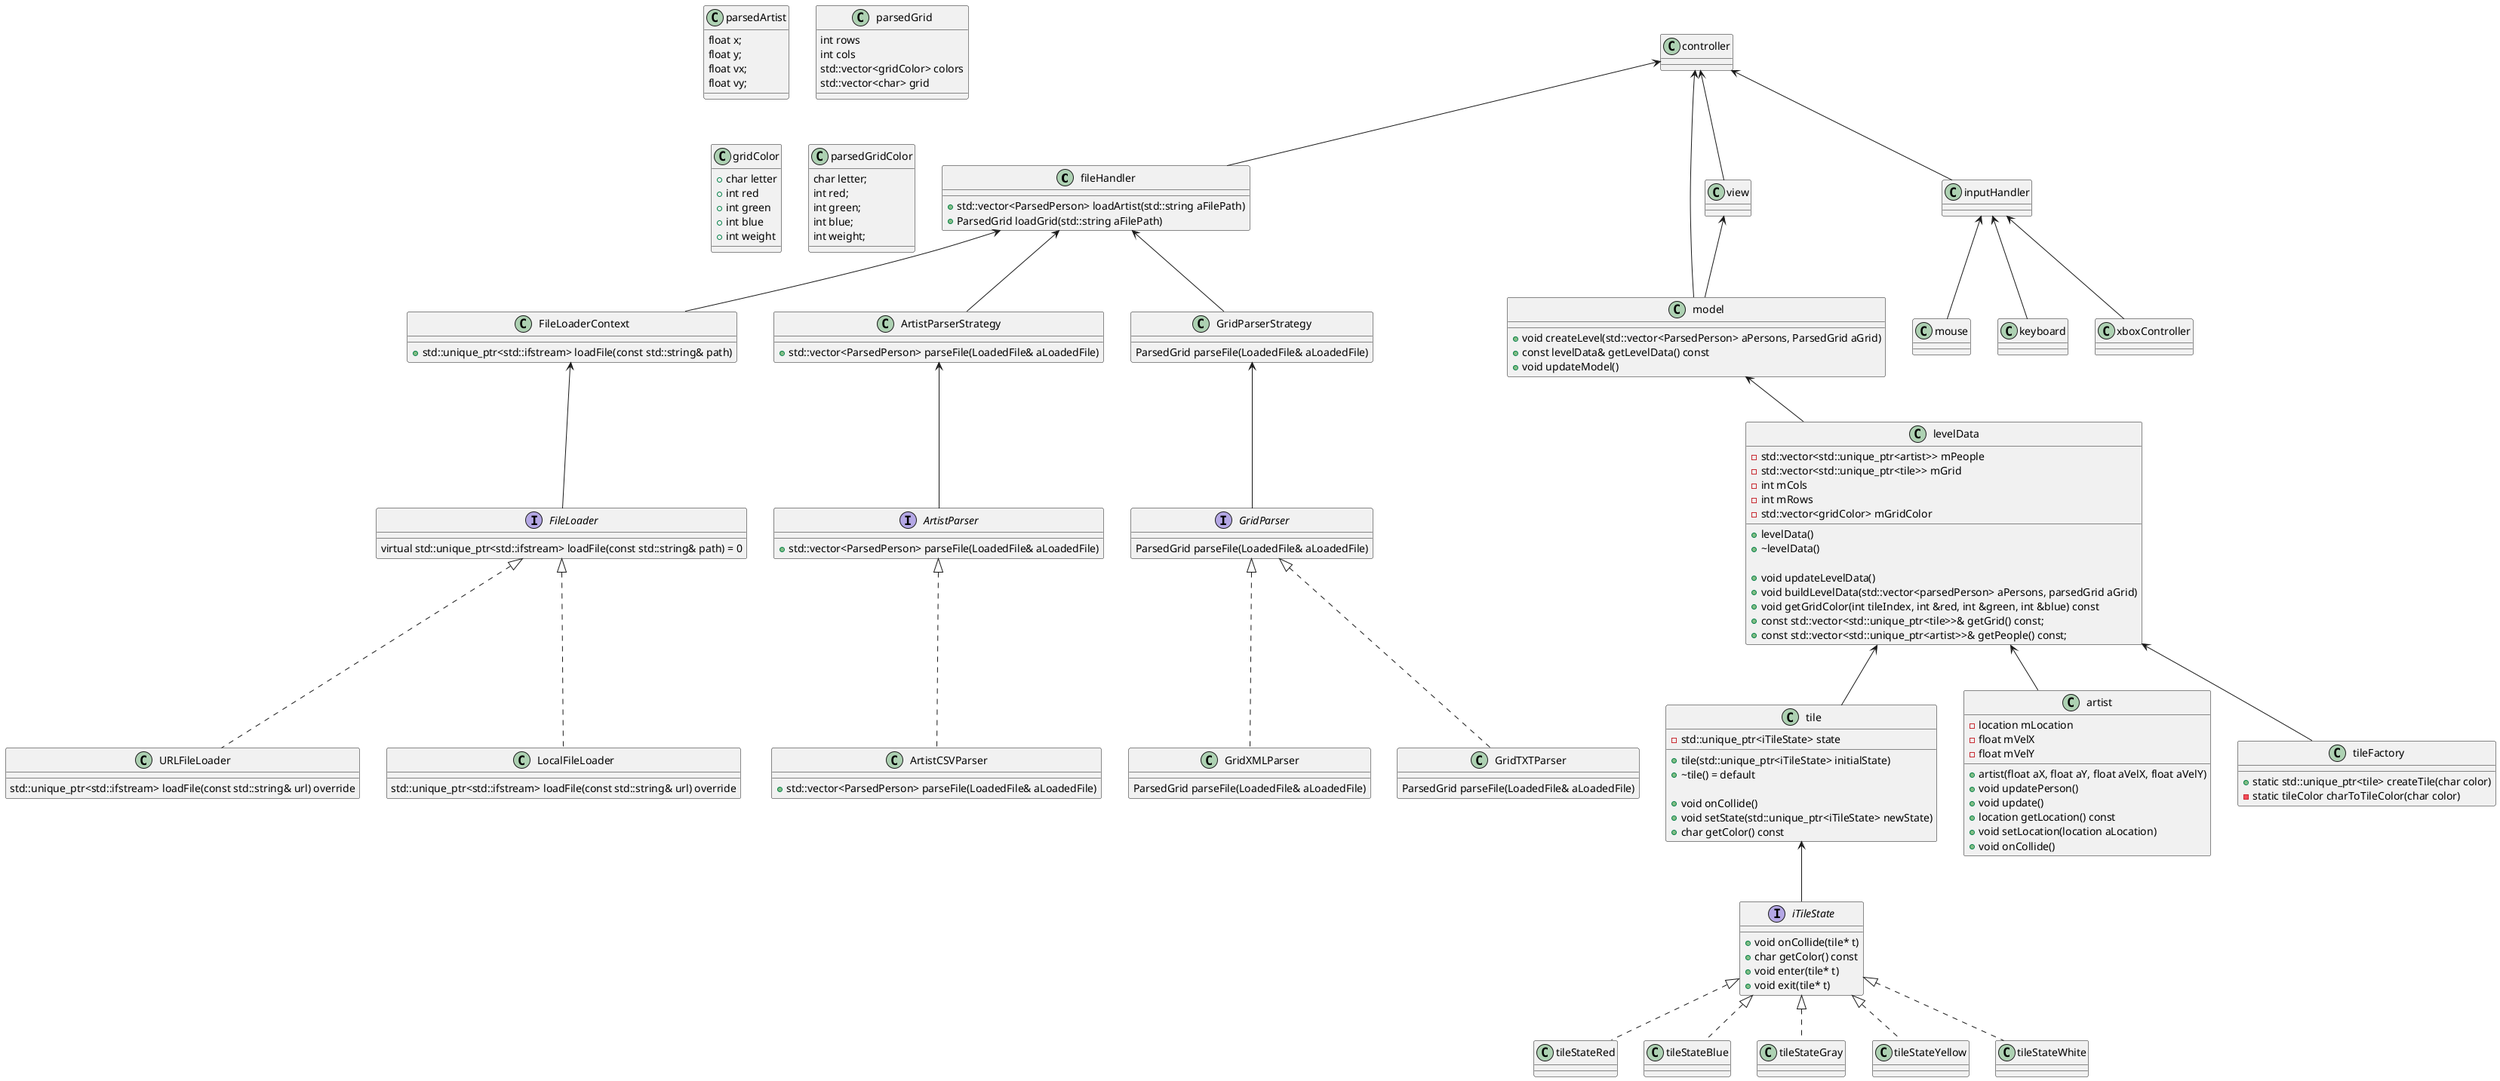 @startuml

class fileHandler {
    +std::vector<ParsedPerson> loadArtist(std::string aFilePath)
    +ParsedGrid loadGrid(std::string aFilePath)
}

class FileLoaderContext{
    + std::unique_ptr<std::ifstream> loadFile(const std::string& path)
}

interface FileLoader{
    virtual std::unique_ptr<std::ifstream> loadFile(const std::string& path) = 0
}

class URLFileLoader{
    std::unique_ptr<std::ifstream> loadFile(const std::string& url) override
}

class LocalFileLoader{
    std::unique_ptr<std::ifstream> loadFile(const std::string& url) override
}

class ArtistParserStrategy {
    + std::vector<ParsedPerson> parseFile(LoadedFile& aLoadedFile)
}

interface ArtistParser {
    + std::vector<ParsedPerson> parseFile(LoadedFile& aLoadedFile)
}

class ArtistCSVParser{
    + std::vector<ParsedPerson> parseFile(LoadedFile& aLoadedFile)
}

class GridParserStrategy{
    ParsedGrid parseFile(LoadedFile& aLoadedFile)
}

interface GridParser{
    ParsedGrid parseFile(LoadedFile& aLoadedFile)
}

class GridXMLParser{
    ParsedGrid parseFile(LoadedFile& aLoadedFile)
}

class GridTXTParser{
    ParsedGrid parseFile(LoadedFile& aLoadedFile)
}

' class artistParserStrategy {
'     +std::unique_ptr<ArtistParser> getParser(FileType fileType)
'     +std::vector<ParsedPerson> parseFile(LoadedFile& aLoadedFile)
' }

class controller{

}

class model{
    +void createLevel(std::vector<ParsedPerson> aPersons, ParsedGrid aGrid)
    +const levelData& getLevelData() const
    +void updateModel()
}

class levelData{
    +levelData()
    +~levelData()

    +void updateLevelData()
    +void buildLevelData(std::vector<parsedPerson> aPersons, parsedGrid aGrid)
    +void getGridColor(int tileIndex, int &red, int &green, int &blue) const
    +const std::vector<std::unique_ptr<tile>>& getGrid() const;
    +const std::vector<std::unique_ptr<artist>>& getPeople() const;

    -std::vector<std::unique_ptr<artist>> mPeople
    -std::vector<std::unique_ptr<tile>> mGrid
    -int mCols
    -int mRows
    -std::vector<gridColor> mGridColor
}

class tile{
    +tile(std::unique_ptr<iTileState> initialState)
    +~tile() = default

    +void onCollide()
    +void setState(std::unique_ptr<iTileState> newState)
    +char getColor() const

    -std::unique_ptr<iTileState> state
}

interface iTileState{
    +void onCollide(tile* t)
    +char getColor() const
    +void enter(tile* t)
    +void exit(tile* t)
}

class tileStateRed{
}

class tileStateBlue{
}

class tileStateGray{
}

class tileStateYellow{
}

class tileStateWhite{
}

class artist{
    ' +class location{
    '     float x;
    '     float y;
    ' }
    +artist(float aX, float aY, float aVelX, float aVelY)
    +void updatePerson()
    +void update()
    +location getLocation() const
    +void setLocation(location aLocation)
    +void onCollide()

    -location mLocation
    -float mVelX
    -float mVelY
}

class inputHandler{
}

class mouse{
    ' use 3rd party library to get mouse coordinates and translate to generic data
}

class keyboard{
    ' use 3rd party library to get keyboard input and translate to generic data
}

class xboxController{
    ' use 3rd party library to get xbox controller input and translate to generic data
}

class tileFactory{
    +static std::unique_ptr<tile> createTile(char color)
    -static tileColor charToTileColor(char color)
}

class view{}

class parsedArtist{
    float x;
    float y;
    float vx;
    float vy;
}

' vector<char> parsedTile()

class parsedGrid{
    int rows
    int cols
    std::vector<gridColor> colors
    std::vector<char> grid
}

class gridColor{
    +char letter
    +int red
    +int green
    +int blue
    +int weight
}

class parsedGridColor{
    char letter;
    int red;
    int green;
    int blue;
    int weight;
}


controller <-- fileHandler
controller <-- model
controller <-- inputHandler
controller <-- view
view <-- model

' model
model <-- levelData
levelData <-- tile
tile <-- iTileState
iTileState <|.. tileStateRed
iTileState <|.. tileStateBlue
iTileState <|.. tileStateGray
iTileState <|.. tileStateYellow
iTileState <|.. tileStateWhite

levelData <-- artist

levelData <-- tileFactory

' filehandler
fileHandler <-- FileLoaderContext
FileLoaderContext <-- FileLoader
FileLoader <|.. URLFileLoader
FileLoader <|.. LocalFileLoader

' Parser
fileHandler <-- ArtistParserStrategy
fileHandler <-- GridParserStrategy

ArtistParserStrategy <-- ArtistParser
ArtistParser <|.. ArtistCSVParser

GridParserStrategy <-- GridParser
GridParser <|.. GridTXTParser
GridParser <|.. GridXMLParser


' inputHandler
inputHandler <-- mouse
inputHandler <-- keyboard
inputHandler <-- xboxController

@enduml
